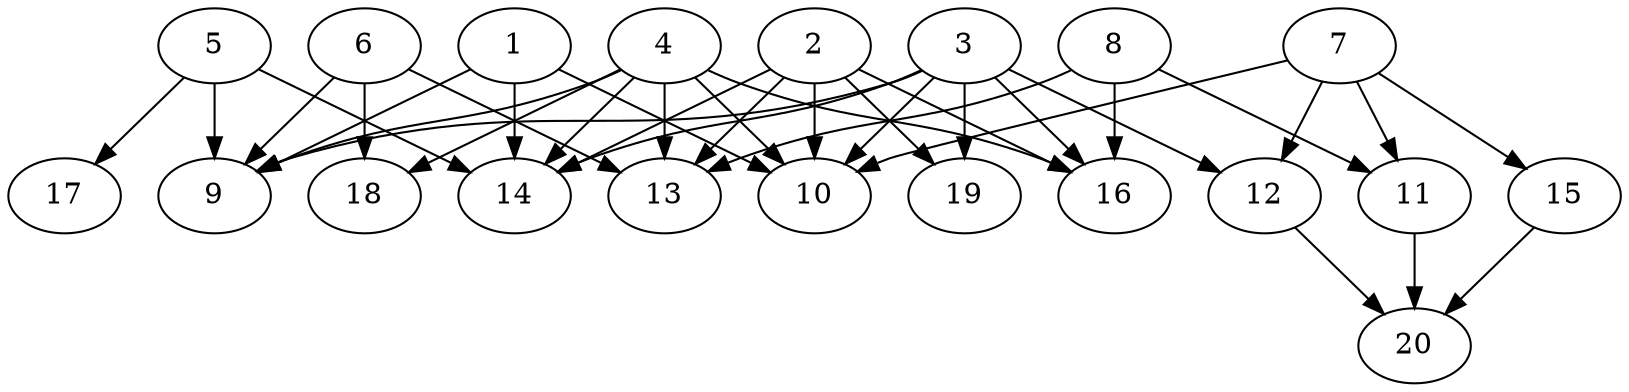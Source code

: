 // DAG automatically generated by daggen at Wed Jul 24 21:20:06 2019
// ./daggen --dot -n 20 --ccr 0.4 --fat 0.8 --regular 0.5 --density 0.8 --mindata 5242880 --maxdata 52428800 
digraph G {
  1 [size="15436800", alpha="0.17", expect_size="6174720"] 
  1 -> 9 [size ="6174720"]
  1 -> 10 [size ="6174720"]
  1 -> 14 [size ="6174720"]
  2 [size="24194560", alpha="0.16", expect_size="9677824"] 
  2 -> 10 [size ="9677824"]
  2 -> 13 [size ="9677824"]
  2 -> 14 [size ="9677824"]
  2 -> 16 [size ="9677824"]
  2 -> 19 [size ="9677824"]
  3 [size="55203840", alpha="0.09", expect_size="22081536"] 
  3 -> 9 [size ="22081536"]
  3 -> 10 [size ="22081536"]
  3 -> 12 [size ="22081536"]
  3 -> 14 [size ="22081536"]
  3 -> 16 [size ="22081536"]
  3 -> 19 [size ="22081536"]
  4 [size="124687360", alpha="0.01", expect_size="49874944"] 
  4 -> 9 [size ="49874944"]
  4 -> 10 [size ="49874944"]
  4 -> 13 [size ="49874944"]
  4 -> 14 [size ="49874944"]
  4 -> 16 [size ="49874944"]
  4 -> 18 [size ="49874944"]
  5 [size="84213760", alpha="0.09", expect_size="33685504"] 
  5 -> 9 [size ="33685504"]
  5 -> 14 [size ="33685504"]
  5 -> 17 [size ="33685504"]
  6 [size="21514240", alpha="0.06", expect_size="8605696"] 
  6 -> 9 [size ="8605696"]
  6 -> 13 [size ="8605696"]
  6 -> 18 [size ="8605696"]
  7 [size="80133120", alpha="0.07", expect_size="32053248"] 
  7 -> 10 [size ="32053248"]
  7 -> 11 [size ="32053248"]
  7 -> 12 [size ="32053248"]
  7 -> 15 [size ="32053248"]
  8 [size="32744960", alpha="0.05", expect_size="13097984"] 
  8 -> 11 [size ="13097984"]
  8 -> 13 [size ="13097984"]
  8 -> 16 [size ="13097984"]
  9 [size="129182720", alpha="0.02", expect_size="51673088"] 
  10 [size="113308160", alpha="0.14", expect_size="45323264"] 
  11 [size="80215040", alpha="0.08", expect_size="32086016"] 
  11 -> 20 [size ="32086016"]
  12 [size="63703040", alpha="0.16", expect_size="25481216"] 
  12 -> 20 [size ="25481216"]
  13 [size="37675520", alpha="0.01", expect_size="15070208"] 
  14 [size="87828480", alpha="0.02", expect_size="35131392"] 
  15 [size="93875200", alpha="0.18", expect_size="37550080"] 
  15 -> 20 [size ="37550080"]
  16 [size="31482880", alpha="0.05", expect_size="12593152"] 
  17 [size="69191680", alpha="0.16", expect_size="27676672"] 
  18 [size="113080320", alpha="0.16", expect_size="45232128"] 
  19 [size="22643200", alpha="0.19", expect_size="9057280"] 
  20 [size="33374720", alpha="0.09", expect_size="13349888"] 
}
